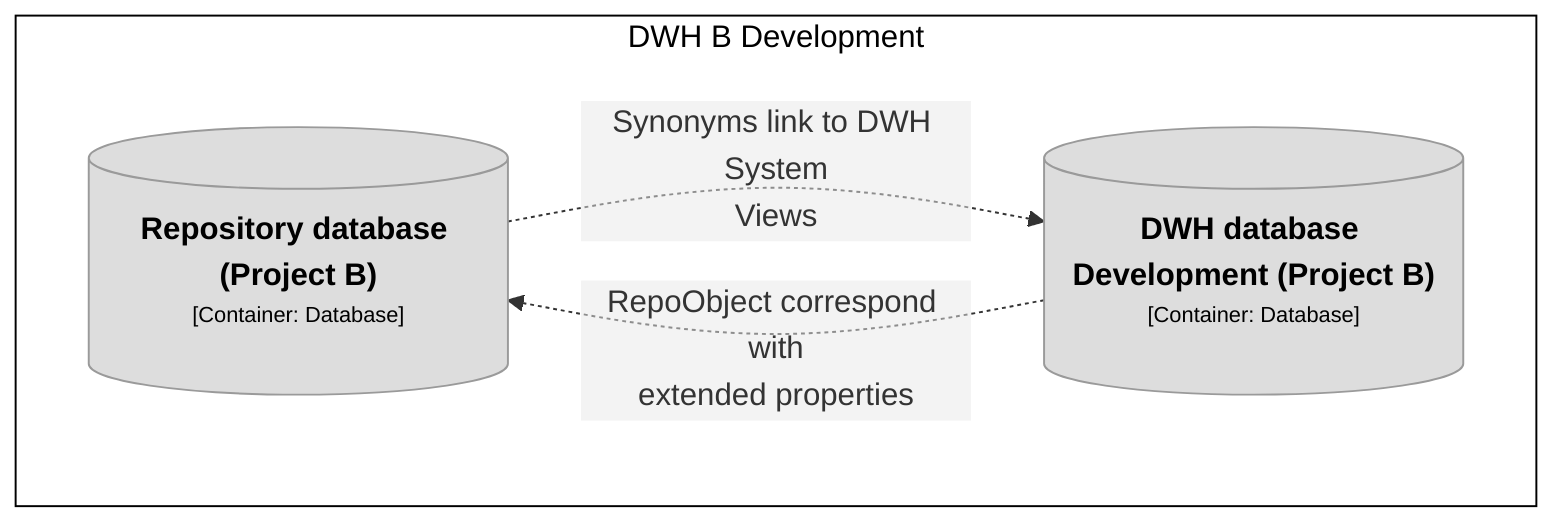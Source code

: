 graph TB
  linkStyle default fill:#ffffff
  subgraph boundary [DWH B Development]
    22[("<div style='font-weight: bold'>DWH database Development (Project B)</div><div style='font-size: 70%; margin-top: 0px'>[Container: Database]</div><div style='font-size: 80%; margin-top:10px'></div>")]
    style 22 fill:#dddddd,stroke:#9a9a9a,color:#000000
    10[("<div style='font-weight: bold'>Repository database (Project B)</div><div style='font-size: 70%; margin-top: 0px'>[Container: Database]</div><div style='font-size: 80%; margin-top:10px'></div>")]
    style 10 fill:#dddddd,stroke:#9a9a9a,color:#000000
  end
  style boundary fill:#ffffff,stroke:#000000,color:#000000
  22-. "<div>RepoObject correspond with<br />extended properties</div><div style='font-size: 70%'></div>" .->10
  10-. "<div>Synonyms link to DWH System<br />Views</div><div style='font-size: 70%'></div>" .->22
